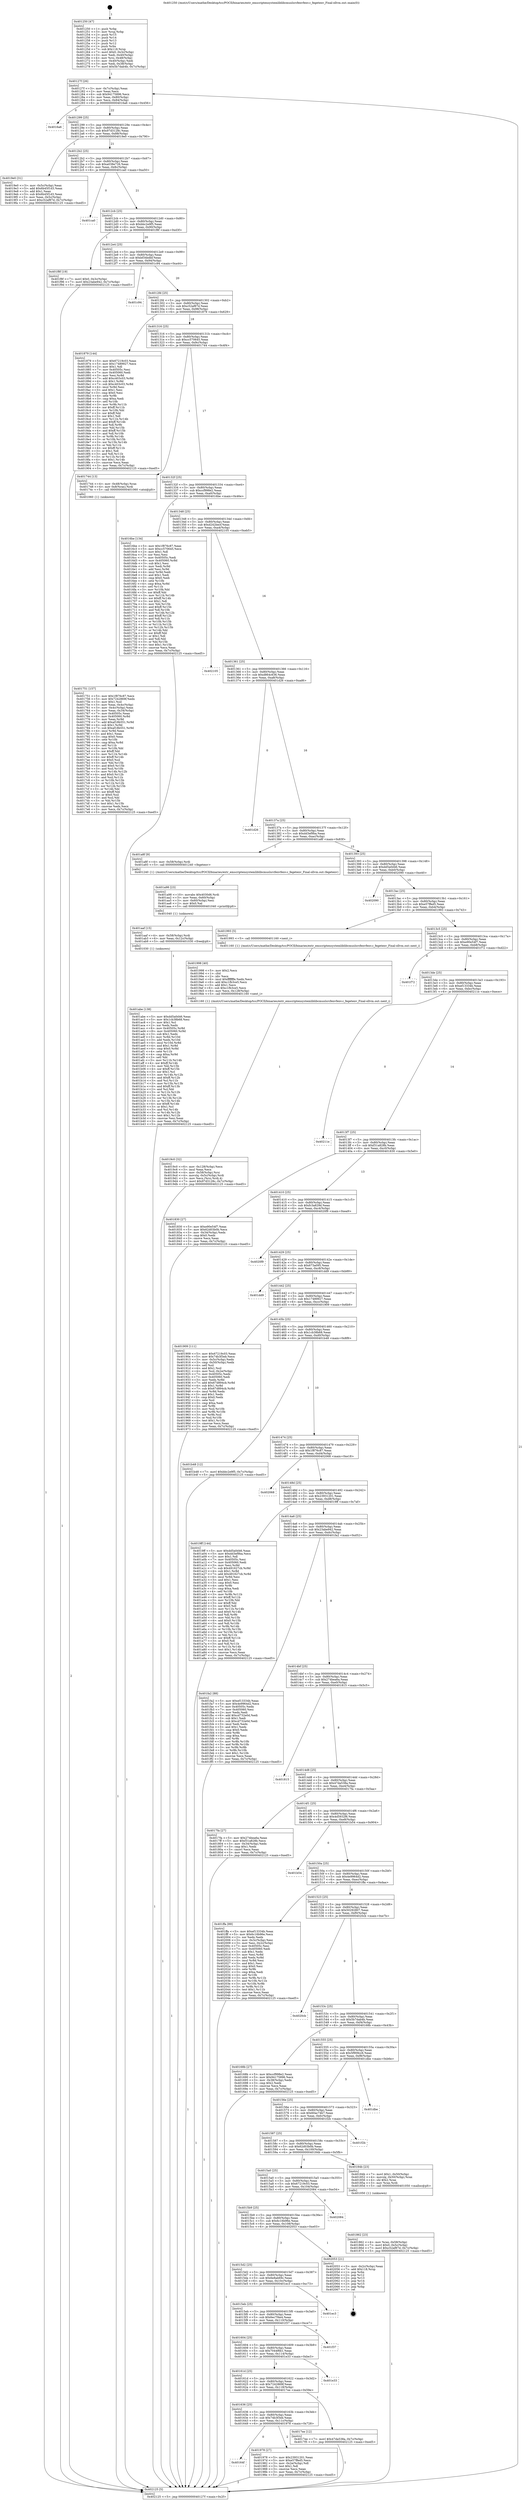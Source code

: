 digraph "0x401250" {
  label = "0x401250 (/mnt/c/Users/mathe/Desktop/tcc/POCII/binaries/extr_emscriptensystemliblibcmuslsrcfenvfenv.c_fegetenv_Final-ollvm.out::main(0))"
  labelloc = "t"
  node[shape=record]

  Entry [label="",width=0.3,height=0.3,shape=circle,fillcolor=black,style=filled]
  "0x40127f" [label="{
     0x40127f [26]\l
     | [instrs]\l
     &nbsp;&nbsp;0x40127f \<+3\>: mov -0x7c(%rbp),%eax\l
     &nbsp;&nbsp;0x401282 \<+2\>: mov %eax,%ecx\l
     &nbsp;&nbsp;0x401284 \<+6\>: sub $0x94175896,%ecx\l
     &nbsp;&nbsp;0x40128a \<+3\>: mov %eax,-0x80(%rbp)\l
     &nbsp;&nbsp;0x40128d \<+6\>: mov %ecx,-0x84(%rbp)\l
     &nbsp;&nbsp;0x401293 \<+6\>: je 00000000004016a6 \<main+0x456\>\l
  }"]
  "0x4016a6" [label="{
     0x4016a6\l
  }", style=dashed]
  "0x401299" [label="{
     0x401299 [25]\l
     | [instrs]\l
     &nbsp;&nbsp;0x401299 \<+5\>: jmp 000000000040129e \<main+0x4e\>\l
     &nbsp;&nbsp;0x40129e \<+3\>: mov -0x80(%rbp),%eax\l
     &nbsp;&nbsp;0x4012a1 \<+5\>: sub $0x97d3128c,%eax\l
     &nbsp;&nbsp;0x4012a6 \<+6\>: mov %eax,-0x88(%rbp)\l
     &nbsp;&nbsp;0x4012ac \<+6\>: je 00000000004019e0 \<main+0x790\>\l
  }"]
  Exit [label="",width=0.3,height=0.3,shape=circle,fillcolor=black,style=filled,peripheries=2]
  "0x4019e0" [label="{
     0x4019e0 [31]\l
     | [instrs]\l
     &nbsp;&nbsp;0x4019e0 \<+3\>: mov -0x5c(%rbp),%eax\l
     &nbsp;&nbsp;0x4019e3 \<+5\>: add $0x6b45f1d3,%eax\l
     &nbsp;&nbsp;0x4019e8 \<+3\>: add $0x1,%eax\l
     &nbsp;&nbsp;0x4019eb \<+5\>: sub $0x6b45f1d3,%eax\l
     &nbsp;&nbsp;0x4019f0 \<+3\>: mov %eax,-0x5c(%rbp)\l
     &nbsp;&nbsp;0x4019f3 \<+7\>: movl $0xc52af87d,-0x7c(%rbp)\l
     &nbsp;&nbsp;0x4019fa \<+5\>: jmp 0000000000402125 \<main+0xed5\>\l
  }"]
  "0x4012b2" [label="{
     0x4012b2 [25]\l
     | [instrs]\l
     &nbsp;&nbsp;0x4012b2 \<+5\>: jmp 00000000004012b7 \<main+0x67\>\l
     &nbsp;&nbsp;0x4012b7 \<+3\>: mov -0x80(%rbp),%eax\l
     &nbsp;&nbsp;0x4012ba \<+5\>: sub $0xa038e726,%eax\l
     &nbsp;&nbsp;0x4012bf \<+6\>: mov %eax,-0x8c(%rbp)\l
     &nbsp;&nbsp;0x4012c5 \<+6\>: je 0000000000401ca0 \<main+0xa50\>\l
  }"]
  "0x401abe" [label="{
     0x401abe [138]\l
     | [instrs]\l
     &nbsp;&nbsp;0x401abe \<+5\>: mov $0xdd5a0d46,%eax\l
     &nbsp;&nbsp;0x401ac3 \<+5\>: mov $0x1cb38b68,%esi\l
     &nbsp;&nbsp;0x401ac8 \<+2\>: mov $0x1,%cl\l
     &nbsp;&nbsp;0x401aca \<+2\>: xor %edx,%edx\l
     &nbsp;&nbsp;0x401acc \<+8\>: mov 0x40505c,%r8d\l
     &nbsp;&nbsp;0x401ad4 \<+8\>: mov 0x405060,%r9d\l
     &nbsp;&nbsp;0x401adc \<+3\>: sub $0x1,%edx\l
     &nbsp;&nbsp;0x401adf \<+3\>: mov %r8d,%r10d\l
     &nbsp;&nbsp;0x401ae2 \<+3\>: add %edx,%r10d\l
     &nbsp;&nbsp;0x401ae5 \<+4\>: imul %r10d,%r8d\l
     &nbsp;&nbsp;0x401ae9 \<+4\>: and $0x1,%r8d\l
     &nbsp;&nbsp;0x401aed \<+4\>: cmp $0x0,%r8d\l
     &nbsp;&nbsp;0x401af1 \<+4\>: sete %r11b\l
     &nbsp;&nbsp;0x401af5 \<+4\>: cmp $0xa,%r9d\l
     &nbsp;&nbsp;0x401af9 \<+3\>: setl %bl\l
     &nbsp;&nbsp;0x401afc \<+3\>: mov %r11b,%r14b\l
     &nbsp;&nbsp;0x401aff \<+4\>: xor $0xff,%r14b\l
     &nbsp;&nbsp;0x401b03 \<+3\>: mov %bl,%r15b\l
     &nbsp;&nbsp;0x401b06 \<+4\>: xor $0xff,%r15b\l
     &nbsp;&nbsp;0x401b0a \<+3\>: xor $0x1,%cl\l
     &nbsp;&nbsp;0x401b0d \<+3\>: mov %r14b,%r12b\l
     &nbsp;&nbsp;0x401b10 \<+4\>: and $0xff,%r12b\l
     &nbsp;&nbsp;0x401b14 \<+3\>: and %cl,%r11b\l
     &nbsp;&nbsp;0x401b17 \<+3\>: mov %r15b,%r13b\l
     &nbsp;&nbsp;0x401b1a \<+4\>: and $0xff,%r13b\l
     &nbsp;&nbsp;0x401b1e \<+2\>: and %cl,%bl\l
     &nbsp;&nbsp;0x401b20 \<+3\>: or %r11b,%r12b\l
     &nbsp;&nbsp;0x401b23 \<+3\>: or %bl,%r13b\l
     &nbsp;&nbsp;0x401b26 \<+3\>: xor %r13b,%r12b\l
     &nbsp;&nbsp;0x401b29 \<+3\>: or %r15b,%r14b\l
     &nbsp;&nbsp;0x401b2c \<+4\>: xor $0xff,%r14b\l
     &nbsp;&nbsp;0x401b30 \<+3\>: or $0x1,%cl\l
     &nbsp;&nbsp;0x401b33 \<+3\>: and %cl,%r14b\l
     &nbsp;&nbsp;0x401b36 \<+3\>: or %r14b,%r12b\l
     &nbsp;&nbsp;0x401b39 \<+4\>: test $0x1,%r12b\l
     &nbsp;&nbsp;0x401b3d \<+3\>: cmovne %esi,%eax\l
     &nbsp;&nbsp;0x401b40 \<+3\>: mov %eax,-0x7c(%rbp)\l
     &nbsp;&nbsp;0x401b43 \<+5\>: jmp 0000000000402125 \<main+0xed5\>\l
  }"]
  "0x401ca0" [label="{
     0x401ca0\l
  }", style=dashed]
  "0x4012cb" [label="{
     0x4012cb [25]\l
     | [instrs]\l
     &nbsp;&nbsp;0x4012cb \<+5\>: jmp 00000000004012d0 \<main+0x80\>\l
     &nbsp;&nbsp;0x4012d0 \<+3\>: mov -0x80(%rbp),%eax\l
     &nbsp;&nbsp;0x4012d3 \<+5\>: sub $0xbbc2e9f5,%eax\l
     &nbsp;&nbsp;0x4012d8 \<+6\>: mov %eax,-0x90(%rbp)\l
     &nbsp;&nbsp;0x4012de \<+6\>: je 0000000000401f8f \<main+0xd3f\>\l
  }"]
  "0x401aaf" [label="{
     0x401aaf [15]\l
     | [instrs]\l
     &nbsp;&nbsp;0x401aaf \<+4\>: mov -0x58(%rbp),%rdi\l
     &nbsp;&nbsp;0x401ab3 \<+6\>: mov %eax,-0x12c(%rbp)\l
     &nbsp;&nbsp;0x401ab9 \<+5\>: call 0000000000401030 \<free@plt\>\l
     | [calls]\l
     &nbsp;&nbsp;0x401030 \{1\} (unknown)\l
  }"]
  "0x401f8f" [label="{
     0x401f8f [19]\l
     | [instrs]\l
     &nbsp;&nbsp;0x401f8f \<+7\>: movl $0x0,-0x3c(%rbp)\l
     &nbsp;&nbsp;0x401f96 \<+7\>: movl $0x23abe942,-0x7c(%rbp)\l
     &nbsp;&nbsp;0x401f9d \<+5\>: jmp 0000000000402125 \<main+0xed5\>\l
  }"]
  "0x4012e4" [label="{
     0x4012e4 [25]\l
     | [instrs]\l
     &nbsp;&nbsp;0x4012e4 \<+5\>: jmp 00000000004012e9 \<main+0x99\>\l
     &nbsp;&nbsp;0x4012e9 \<+3\>: mov -0x80(%rbp),%eax\l
     &nbsp;&nbsp;0x4012ec \<+5\>: sub $0xbf34bdbf,%eax\l
     &nbsp;&nbsp;0x4012f1 \<+6\>: mov %eax,-0x94(%rbp)\l
     &nbsp;&nbsp;0x4012f7 \<+6\>: je 0000000000401c94 \<main+0xa44\>\l
  }"]
  "0x401a98" [label="{
     0x401a98 [23]\l
     | [instrs]\l
     &nbsp;&nbsp;0x401a98 \<+10\>: movabs $0x4030d6,%rdi\l
     &nbsp;&nbsp;0x401aa2 \<+3\>: mov %eax,-0x60(%rbp)\l
     &nbsp;&nbsp;0x401aa5 \<+3\>: mov -0x60(%rbp),%esi\l
     &nbsp;&nbsp;0x401aa8 \<+2\>: mov $0x0,%al\l
     &nbsp;&nbsp;0x401aaa \<+5\>: call 0000000000401040 \<printf@plt\>\l
     | [calls]\l
     &nbsp;&nbsp;0x401040 \{1\} (unknown)\l
  }"]
  "0x401c94" [label="{
     0x401c94\l
  }", style=dashed]
  "0x4012fd" [label="{
     0x4012fd [25]\l
     | [instrs]\l
     &nbsp;&nbsp;0x4012fd \<+5\>: jmp 0000000000401302 \<main+0xb2\>\l
     &nbsp;&nbsp;0x401302 \<+3\>: mov -0x80(%rbp),%eax\l
     &nbsp;&nbsp;0x401305 \<+5\>: sub $0xc52af87d,%eax\l
     &nbsp;&nbsp;0x40130a \<+6\>: mov %eax,-0x98(%rbp)\l
     &nbsp;&nbsp;0x401310 \<+6\>: je 0000000000401879 \<main+0x629\>\l
  }"]
  "0x4019c0" [label="{
     0x4019c0 [32]\l
     | [instrs]\l
     &nbsp;&nbsp;0x4019c0 \<+6\>: mov -0x128(%rbp),%ecx\l
     &nbsp;&nbsp;0x4019c6 \<+3\>: imul %eax,%ecx\l
     &nbsp;&nbsp;0x4019c9 \<+4\>: mov -0x58(%rbp),%rsi\l
     &nbsp;&nbsp;0x4019cd \<+4\>: movslq -0x5c(%rbp),%rdi\l
     &nbsp;&nbsp;0x4019d1 \<+3\>: mov %ecx,(%rsi,%rdi,4)\l
     &nbsp;&nbsp;0x4019d4 \<+7\>: movl $0x97d3128c,-0x7c(%rbp)\l
     &nbsp;&nbsp;0x4019db \<+5\>: jmp 0000000000402125 \<main+0xed5\>\l
  }"]
  "0x401879" [label="{
     0x401879 [144]\l
     | [instrs]\l
     &nbsp;&nbsp;0x401879 \<+5\>: mov $0x67219c03,%eax\l
     &nbsp;&nbsp;0x40187e \<+5\>: mov $0x17489927,%ecx\l
     &nbsp;&nbsp;0x401883 \<+2\>: mov $0x1,%dl\l
     &nbsp;&nbsp;0x401885 \<+7\>: mov 0x40505c,%esi\l
     &nbsp;&nbsp;0x40188c \<+7\>: mov 0x405060,%edi\l
     &nbsp;&nbsp;0x401893 \<+3\>: mov %esi,%r8d\l
     &nbsp;&nbsp;0x401896 \<+7\>: add $0xc403c03,%r8d\l
     &nbsp;&nbsp;0x40189d \<+4\>: sub $0x1,%r8d\l
     &nbsp;&nbsp;0x4018a1 \<+7\>: sub $0xc403c03,%r8d\l
     &nbsp;&nbsp;0x4018a8 \<+4\>: imul %r8d,%esi\l
     &nbsp;&nbsp;0x4018ac \<+3\>: and $0x1,%esi\l
     &nbsp;&nbsp;0x4018af \<+3\>: cmp $0x0,%esi\l
     &nbsp;&nbsp;0x4018b2 \<+4\>: sete %r9b\l
     &nbsp;&nbsp;0x4018b6 \<+3\>: cmp $0xa,%edi\l
     &nbsp;&nbsp;0x4018b9 \<+4\>: setl %r10b\l
     &nbsp;&nbsp;0x4018bd \<+3\>: mov %r9b,%r11b\l
     &nbsp;&nbsp;0x4018c0 \<+4\>: xor $0xff,%r11b\l
     &nbsp;&nbsp;0x4018c4 \<+3\>: mov %r10b,%bl\l
     &nbsp;&nbsp;0x4018c7 \<+3\>: xor $0xff,%bl\l
     &nbsp;&nbsp;0x4018ca \<+3\>: xor $0x1,%dl\l
     &nbsp;&nbsp;0x4018cd \<+3\>: mov %r11b,%r14b\l
     &nbsp;&nbsp;0x4018d0 \<+4\>: and $0xff,%r14b\l
     &nbsp;&nbsp;0x4018d4 \<+3\>: and %dl,%r9b\l
     &nbsp;&nbsp;0x4018d7 \<+3\>: mov %bl,%r15b\l
     &nbsp;&nbsp;0x4018da \<+4\>: and $0xff,%r15b\l
     &nbsp;&nbsp;0x4018de \<+3\>: and %dl,%r10b\l
     &nbsp;&nbsp;0x4018e1 \<+3\>: or %r9b,%r14b\l
     &nbsp;&nbsp;0x4018e4 \<+3\>: or %r10b,%r15b\l
     &nbsp;&nbsp;0x4018e7 \<+3\>: xor %r15b,%r14b\l
     &nbsp;&nbsp;0x4018ea \<+3\>: or %bl,%r11b\l
     &nbsp;&nbsp;0x4018ed \<+4\>: xor $0xff,%r11b\l
     &nbsp;&nbsp;0x4018f1 \<+3\>: or $0x1,%dl\l
     &nbsp;&nbsp;0x4018f4 \<+3\>: and %dl,%r11b\l
     &nbsp;&nbsp;0x4018f7 \<+3\>: or %r11b,%r14b\l
     &nbsp;&nbsp;0x4018fa \<+4\>: test $0x1,%r14b\l
     &nbsp;&nbsp;0x4018fe \<+3\>: cmovne %ecx,%eax\l
     &nbsp;&nbsp;0x401901 \<+3\>: mov %eax,-0x7c(%rbp)\l
     &nbsp;&nbsp;0x401904 \<+5\>: jmp 0000000000402125 \<main+0xed5\>\l
  }"]
  "0x401316" [label="{
     0x401316 [25]\l
     | [instrs]\l
     &nbsp;&nbsp;0x401316 \<+5\>: jmp 000000000040131b \<main+0xcb\>\l
     &nbsp;&nbsp;0x40131b \<+3\>: mov -0x80(%rbp),%eax\l
     &nbsp;&nbsp;0x40131e \<+5\>: sub $0xcc570645,%eax\l
     &nbsp;&nbsp;0x401323 \<+6\>: mov %eax,-0x9c(%rbp)\l
     &nbsp;&nbsp;0x401329 \<+6\>: je 0000000000401744 \<main+0x4f4\>\l
  }"]
  "0x401998" [label="{
     0x401998 [40]\l
     | [instrs]\l
     &nbsp;&nbsp;0x401998 \<+5\>: mov $0x2,%ecx\l
     &nbsp;&nbsp;0x40199d \<+1\>: cltd\l
     &nbsp;&nbsp;0x40199e \<+2\>: idiv %ecx\l
     &nbsp;&nbsp;0x4019a0 \<+6\>: imul $0xfffffffe,%edx,%ecx\l
     &nbsp;&nbsp;0x4019a6 \<+6\>: add $0xc1fb3ce5,%ecx\l
     &nbsp;&nbsp;0x4019ac \<+3\>: add $0x1,%ecx\l
     &nbsp;&nbsp;0x4019af \<+6\>: sub $0xc1fb3ce5,%ecx\l
     &nbsp;&nbsp;0x4019b5 \<+6\>: mov %ecx,-0x128(%rbp)\l
     &nbsp;&nbsp;0x4019bb \<+5\>: call 0000000000401160 \<next_i\>\l
     | [calls]\l
     &nbsp;&nbsp;0x401160 \{1\} (/mnt/c/Users/mathe/Desktop/tcc/POCII/binaries/extr_emscriptensystemliblibcmuslsrcfenvfenv.c_fegetenv_Final-ollvm.out::next_i)\l
  }"]
  "0x401744" [label="{
     0x401744 [13]\l
     | [instrs]\l
     &nbsp;&nbsp;0x401744 \<+4\>: mov -0x48(%rbp),%rax\l
     &nbsp;&nbsp;0x401748 \<+4\>: mov 0x8(%rax),%rdi\l
     &nbsp;&nbsp;0x40174c \<+5\>: call 0000000000401060 \<atoi@plt\>\l
     | [calls]\l
     &nbsp;&nbsp;0x401060 \{1\} (unknown)\l
  }"]
  "0x40132f" [label="{
     0x40132f [25]\l
     | [instrs]\l
     &nbsp;&nbsp;0x40132f \<+5\>: jmp 0000000000401334 \<main+0xe4\>\l
     &nbsp;&nbsp;0x401334 \<+3\>: mov -0x80(%rbp),%eax\l
     &nbsp;&nbsp;0x401337 \<+5\>: sub $0xccf998e2,%eax\l
     &nbsp;&nbsp;0x40133c \<+6\>: mov %eax,-0xa0(%rbp)\l
     &nbsp;&nbsp;0x401342 \<+6\>: je 00000000004016be \<main+0x46e\>\l
  }"]
  "0x40164f" [label="{
     0x40164f\l
  }", style=dashed]
  "0x4016be" [label="{
     0x4016be [134]\l
     | [instrs]\l
     &nbsp;&nbsp;0x4016be \<+5\>: mov $0x1f876c87,%eax\l
     &nbsp;&nbsp;0x4016c3 \<+5\>: mov $0xcc570645,%ecx\l
     &nbsp;&nbsp;0x4016c8 \<+2\>: mov $0x1,%dl\l
     &nbsp;&nbsp;0x4016ca \<+2\>: xor %esi,%esi\l
     &nbsp;&nbsp;0x4016cc \<+7\>: mov 0x40505c,%edi\l
     &nbsp;&nbsp;0x4016d3 \<+8\>: mov 0x405060,%r8d\l
     &nbsp;&nbsp;0x4016db \<+3\>: sub $0x1,%esi\l
     &nbsp;&nbsp;0x4016de \<+3\>: mov %edi,%r9d\l
     &nbsp;&nbsp;0x4016e1 \<+3\>: add %esi,%r9d\l
     &nbsp;&nbsp;0x4016e4 \<+4\>: imul %r9d,%edi\l
     &nbsp;&nbsp;0x4016e8 \<+3\>: and $0x1,%edi\l
     &nbsp;&nbsp;0x4016eb \<+3\>: cmp $0x0,%edi\l
     &nbsp;&nbsp;0x4016ee \<+4\>: sete %r10b\l
     &nbsp;&nbsp;0x4016f2 \<+4\>: cmp $0xa,%r8d\l
     &nbsp;&nbsp;0x4016f6 \<+4\>: setl %r11b\l
     &nbsp;&nbsp;0x4016fa \<+3\>: mov %r10b,%bl\l
     &nbsp;&nbsp;0x4016fd \<+3\>: xor $0xff,%bl\l
     &nbsp;&nbsp;0x401700 \<+3\>: mov %r11b,%r14b\l
     &nbsp;&nbsp;0x401703 \<+4\>: xor $0xff,%r14b\l
     &nbsp;&nbsp;0x401707 \<+3\>: xor $0x1,%dl\l
     &nbsp;&nbsp;0x40170a \<+3\>: mov %bl,%r15b\l
     &nbsp;&nbsp;0x40170d \<+4\>: and $0xff,%r15b\l
     &nbsp;&nbsp;0x401711 \<+3\>: and %dl,%r10b\l
     &nbsp;&nbsp;0x401714 \<+3\>: mov %r14b,%r12b\l
     &nbsp;&nbsp;0x401717 \<+4\>: and $0xff,%r12b\l
     &nbsp;&nbsp;0x40171b \<+3\>: and %dl,%r11b\l
     &nbsp;&nbsp;0x40171e \<+3\>: or %r10b,%r15b\l
     &nbsp;&nbsp;0x401721 \<+3\>: or %r11b,%r12b\l
     &nbsp;&nbsp;0x401724 \<+3\>: xor %r12b,%r15b\l
     &nbsp;&nbsp;0x401727 \<+3\>: or %r14b,%bl\l
     &nbsp;&nbsp;0x40172a \<+3\>: xor $0xff,%bl\l
     &nbsp;&nbsp;0x40172d \<+3\>: or $0x1,%dl\l
     &nbsp;&nbsp;0x401730 \<+2\>: and %dl,%bl\l
     &nbsp;&nbsp;0x401732 \<+3\>: or %bl,%r15b\l
     &nbsp;&nbsp;0x401735 \<+4\>: test $0x1,%r15b\l
     &nbsp;&nbsp;0x401739 \<+3\>: cmovne %ecx,%eax\l
     &nbsp;&nbsp;0x40173c \<+3\>: mov %eax,-0x7c(%rbp)\l
     &nbsp;&nbsp;0x40173f \<+5\>: jmp 0000000000402125 \<main+0xed5\>\l
  }"]
  "0x401348" [label="{
     0x401348 [25]\l
     | [instrs]\l
     &nbsp;&nbsp;0x401348 \<+5\>: jmp 000000000040134d \<main+0xfd\>\l
     &nbsp;&nbsp;0x40134d \<+3\>: mov -0x80(%rbp),%eax\l
     &nbsp;&nbsp;0x401350 \<+5\>: sub $0xd242becf,%eax\l
     &nbsp;&nbsp;0x401355 \<+6\>: mov %eax,-0xa4(%rbp)\l
     &nbsp;&nbsp;0x40135b \<+6\>: je 0000000000402105 \<main+0xeb5\>\l
  }"]
  "0x401978" [label="{
     0x401978 [27]\l
     | [instrs]\l
     &nbsp;&nbsp;0x401978 \<+5\>: mov $0x23931201,%eax\l
     &nbsp;&nbsp;0x40197d \<+5\>: mov $0xe57ffed5,%ecx\l
     &nbsp;&nbsp;0x401982 \<+3\>: mov -0x2e(%rbp),%dl\l
     &nbsp;&nbsp;0x401985 \<+3\>: test $0x1,%dl\l
     &nbsp;&nbsp;0x401988 \<+3\>: cmovne %ecx,%eax\l
     &nbsp;&nbsp;0x40198b \<+3\>: mov %eax,-0x7c(%rbp)\l
     &nbsp;&nbsp;0x40198e \<+5\>: jmp 0000000000402125 \<main+0xed5\>\l
  }"]
  "0x402105" [label="{
     0x402105\l
  }", style=dashed]
  "0x401361" [label="{
     0x401361 [25]\l
     | [instrs]\l
     &nbsp;&nbsp;0x401361 \<+5\>: jmp 0000000000401366 \<main+0x116\>\l
     &nbsp;&nbsp;0x401366 \<+3\>: mov -0x80(%rbp),%eax\l
     &nbsp;&nbsp;0x401369 \<+5\>: sub $0xd864c636,%eax\l
     &nbsp;&nbsp;0x40136e \<+6\>: mov %eax,-0xa8(%rbp)\l
     &nbsp;&nbsp;0x401374 \<+6\>: je 0000000000401d26 \<main+0xad6\>\l
  }"]
  "0x401862" [label="{
     0x401862 [23]\l
     | [instrs]\l
     &nbsp;&nbsp;0x401862 \<+4\>: mov %rax,-0x58(%rbp)\l
     &nbsp;&nbsp;0x401866 \<+7\>: movl $0x0,-0x5c(%rbp)\l
     &nbsp;&nbsp;0x40186d \<+7\>: movl $0xc52af87d,-0x7c(%rbp)\l
     &nbsp;&nbsp;0x401874 \<+5\>: jmp 0000000000402125 \<main+0xed5\>\l
  }"]
  "0x401d26" [label="{
     0x401d26\l
  }", style=dashed]
  "0x40137a" [label="{
     0x40137a [25]\l
     | [instrs]\l
     &nbsp;&nbsp;0x40137a \<+5\>: jmp 000000000040137f \<main+0x12f\>\l
     &nbsp;&nbsp;0x40137f \<+3\>: mov -0x80(%rbp),%eax\l
     &nbsp;&nbsp;0x401382 \<+5\>: sub $0xdd3ef9ba,%eax\l
     &nbsp;&nbsp;0x401387 \<+6\>: mov %eax,-0xac(%rbp)\l
     &nbsp;&nbsp;0x40138d \<+6\>: je 0000000000401a8f \<main+0x83f\>\l
  }"]
  "0x401636" [label="{
     0x401636 [25]\l
     | [instrs]\l
     &nbsp;&nbsp;0x401636 \<+5\>: jmp 000000000040163b \<main+0x3eb\>\l
     &nbsp;&nbsp;0x40163b \<+3\>: mov -0x80(%rbp),%eax\l
     &nbsp;&nbsp;0x40163e \<+5\>: sub $0x74b3f3eb,%eax\l
     &nbsp;&nbsp;0x401643 \<+6\>: mov %eax,-0x11c(%rbp)\l
     &nbsp;&nbsp;0x401649 \<+6\>: je 0000000000401978 \<main+0x728\>\l
  }"]
  "0x401a8f" [label="{
     0x401a8f [9]\l
     | [instrs]\l
     &nbsp;&nbsp;0x401a8f \<+4\>: mov -0x58(%rbp),%rdi\l
     &nbsp;&nbsp;0x401a93 \<+5\>: call 0000000000401240 \<fegetenv\>\l
     | [calls]\l
     &nbsp;&nbsp;0x401240 \{1\} (/mnt/c/Users/mathe/Desktop/tcc/POCII/binaries/extr_emscriptensystemliblibcmuslsrcfenvfenv.c_fegetenv_Final-ollvm.out::fegetenv)\l
  }"]
  "0x401393" [label="{
     0x401393 [25]\l
     | [instrs]\l
     &nbsp;&nbsp;0x401393 \<+5\>: jmp 0000000000401398 \<main+0x148\>\l
     &nbsp;&nbsp;0x401398 \<+3\>: mov -0x80(%rbp),%eax\l
     &nbsp;&nbsp;0x40139b \<+5\>: sub $0xdd5a0d46,%eax\l
     &nbsp;&nbsp;0x4013a0 \<+6\>: mov %eax,-0xb0(%rbp)\l
     &nbsp;&nbsp;0x4013a6 \<+6\>: je 0000000000402090 \<main+0xe40\>\l
  }"]
  "0x4017ee" [label="{
     0x4017ee [12]\l
     | [instrs]\l
     &nbsp;&nbsp;0x4017ee \<+7\>: movl $0x47da538a,-0x7c(%rbp)\l
     &nbsp;&nbsp;0x4017f5 \<+5\>: jmp 0000000000402125 \<main+0xed5\>\l
  }"]
  "0x402090" [label="{
     0x402090\l
  }", style=dashed]
  "0x4013ac" [label="{
     0x4013ac [25]\l
     | [instrs]\l
     &nbsp;&nbsp;0x4013ac \<+5\>: jmp 00000000004013b1 \<main+0x161\>\l
     &nbsp;&nbsp;0x4013b1 \<+3\>: mov -0x80(%rbp),%eax\l
     &nbsp;&nbsp;0x4013b4 \<+5\>: sub $0xe57ffed5,%eax\l
     &nbsp;&nbsp;0x4013b9 \<+6\>: mov %eax,-0xb4(%rbp)\l
     &nbsp;&nbsp;0x4013bf \<+6\>: je 0000000000401993 \<main+0x743\>\l
  }"]
  "0x40161d" [label="{
     0x40161d [25]\l
     | [instrs]\l
     &nbsp;&nbsp;0x40161d \<+5\>: jmp 0000000000401622 \<main+0x3d2\>\l
     &nbsp;&nbsp;0x401622 \<+3\>: mov -0x80(%rbp),%eax\l
     &nbsp;&nbsp;0x401625 \<+5\>: sub $0x7242869f,%eax\l
     &nbsp;&nbsp;0x40162a \<+6\>: mov %eax,-0x118(%rbp)\l
     &nbsp;&nbsp;0x401630 \<+6\>: je 00000000004017ee \<main+0x59e\>\l
  }"]
  "0x401993" [label="{
     0x401993 [5]\l
     | [instrs]\l
     &nbsp;&nbsp;0x401993 \<+5\>: call 0000000000401160 \<next_i\>\l
     | [calls]\l
     &nbsp;&nbsp;0x401160 \{1\} (/mnt/c/Users/mathe/Desktop/tcc/POCII/binaries/extr_emscriptensystemliblibcmuslsrcfenvfenv.c_fegetenv_Final-ollvm.out::next_i)\l
  }"]
  "0x4013c5" [label="{
     0x4013c5 [25]\l
     | [instrs]\l
     &nbsp;&nbsp;0x4013c5 \<+5\>: jmp 00000000004013ca \<main+0x17a\>\l
     &nbsp;&nbsp;0x4013ca \<+3\>: mov -0x80(%rbp),%eax\l
     &nbsp;&nbsp;0x4013cd \<+5\>: sub $0xe90e54f7,%eax\l
     &nbsp;&nbsp;0x4013d2 \<+6\>: mov %eax,-0xb8(%rbp)\l
     &nbsp;&nbsp;0x4013d8 \<+6\>: je 0000000000401f72 \<main+0xd22\>\l
  }"]
  "0x401e33" [label="{
     0x401e33\l
  }", style=dashed]
  "0x401f72" [label="{
     0x401f72\l
  }", style=dashed]
  "0x4013de" [label="{
     0x4013de [25]\l
     | [instrs]\l
     &nbsp;&nbsp;0x4013de \<+5\>: jmp 00000000004013e3 \<main+0x193\>\l
     &nbsp;&nbsp;0x4013e3 \<+3\>: mov -0x80(%rbp),%eax\l
     &nbsp;&nbsp;0x4013e6 \<+5\>: sub $0xef13334b,%eax\l
     &nbsp;&nbsp;0x4013eb \<+6\>: mov %eax,-0xbc(%rbp)\l
     &nbsp;&nbsp;0x4013f1 \<+6\>: je 000000000040211e \<main+0xece\>\l
  }"]
  "0x401604" [label="{
     0x401604 [25]\l
     | [instrs]\l
     &nbsp;&nbsp;0x401604 \<+5\>: jmp 0000000000401609 \<main+0x3b9\>\l
     &nbsp;&nbsp;0x401609 \<+3\>: mov -0x80(%rbp),%eax\l
     &nbsp;&nbsp;0x40160c \<+5\>: sub $0x7044f6b1,%eax\l
     &nbsp;&nbsp;0x401611 \<+6\>: mov %eax,-0x114(%rbp)\l
     &nbsp;&nbsp;0x401617 \<+6\>: je 0000000000401e33 \<main+0xbe3\>\l
  }"]
  "0x40211e" [label="{
     0x40211e\l
  }", style=dashed]
  "0x4013f7" [label="{
     0x4013f7 [25]\l
     | [instrs]\l
     &nbsp;&nbsp;0x4013f7 \<+5\>: jmp 00000000004013fc \<main+0x1ac\>\l
     &nbsp;&nbsp;0x4013fc \<+3\>: mov -0x80(%rbp),%eax\l
     &nbsp;&nbsp;0x4013ff \<+5\>: sub $0xf31a828b,%eax\l
     &nbsp;&nbsp;0x401404 \<+6\>: mov %eax,-0xc0(%rbp)\l
     &nbsp;&nbsp;0x40140a \<+6\>: je 0000000000401830 \<main+0x5e0\>\l
  }"]
  "0x401f37" [label="{
     0x401f37\l
  }", style=dashed]
  "0x401830" [label="{
     0x401830 [27]\l
     | [instrs]\l
     &nbsp;&nbsp;0x401830 \<+5\>: mov $0xe90e54f7,%eax\l
     &nbsp;&nbsp;0x401835 \<+5\>: mov $0x62d03b0b,%ecx\l
     &nbsp;&nbsp;0x40183a \<+3\>: mov -0x34(%rbp),%edx\l
     &nbsp;&nbsp;0x40183d \<+3\>: cmp $0x0,%edx\l
     &nbsp;&nbsp;0x401840 \<+3\>: cmove %ecx,%eax\l
     &nbsp;&nbsp;0x401843 \<+3\>: mov %eax,-0x7c(%rbp)\l
     &nbsp;&nbsp;0x401846 \<+5\>: jmp 0000000000402125 \<main+0xed5\>\l
  }"]
  "0x401410" [label="{
     0x401410 [25]\l
     | [instrs]\l
     &nbsp;&nbsp;0x401410 \<+5\>: jmp 0000000000401415 \<main+0x1c5\>\l
     &nbsp;&nbsp;0x401415 \<+3\>: mov -0x80(%rbp),%eax\l
     &nbsp;&nbsp;0x401418 \<+5\>: sub $0xfc3a829d,%eax\l
     &nbsp;&nbsp;0x40141d \<+6\>: mov %eax,-0xc4(%rbp)\l
     &nbsp;&nbsp;0x401423 \<+6\>: je 00000000004020f9 \<main+0xea9\>\l
  }"]
  "0x4015eb" [label="{
     0x4015eb [25]\l
     | [instrs]\l
     &nbsp;&nbsp;0x4015eb \<+5\>: jmp 00000000004015f0 \<main+0x3a0\>\l
     &nbsp;&nbsp;0x4015f0 \<+3\>: mov -0x80(%rbp),%eax\l
     &nbsp;&nbsp;0x4015f3 \<+5\>: sub $0x6ec7f4e4,%eax\l
     &nbsp;&nbsp;0x4015f8 \<+6\>: mov %eax,-0x110(%rbp)\l
     &nbsp;&nbsp;0x4015fe \<+6\>: je 0000000000401f37 \<main+0xce7\>\l
  }"]
  "0x4020f9" [label="{
     0x4020f9\l
  }", style=dashed]
  "0x401429" [label="{
     0x401429 [25]\l
     | [instrs]\l
     &nbsp;&nbsp;0x401429 \<+5\>: jmp 000000000040142e \<main+0x1de\>\l
     &nbsp;&nbsp;0x40142e \<+3\>: mov -0x80(%rbp),%eax\l
     &nbsp;&nbsp;0x401431 \<+5\>: sub $0x673a095,%eax\l
     &nbsp;&nbsp;0x401436 \<+6\>: mov %eax,-0xc8(%rbp)\l
     &nbsp;&nbsp;0x40143c \<+6\>: je 0000000000401dd9 \<main+0xb89\>\l
  }"]
  "0x401ec3" [label="{
     0x401ec3\l
  }", style=dashed]
  "0x401dd9" [label="{
     0x401dd9\l
  }", style=dashed]
  "0x401442" [label="{
     0x401442 [25]\l
     | [instrs]\l
     &nbsp;&nbsp;0x401442 \<+5\>: jmp 0000000000401447 \<main+0x1f7\>\l
     &nbsp;&nbsp;0x401447 \<+3\>: mov -0x80(%rbp),%eax\l
     &nbsp;&nbsp;0x40144a \<+5\>: sub $0x17489927,%eax\l
     &nbsp;&nbsp;0x40144f \<+6\>: mov %eax,-0xcc(%rbp)\l
     &nbsp;&nbsp;0x401455 \<+6\>: je 0000000000401909 \<main+0x6b9\>\l
  }"]
  "0x4015d2" [label="{
     0x4015d2 [25]\l
     | [instrs]\l
     &nbsp;&nbsp;0x4015d2 \<+5\>: jmp 00000000004015d7 \<main+0x387\>\l
     &nbsp;&nbsp;0x4015d7 \<+3\>: mov -0x80(%rbp),%eax\l
     &nbsp;&nbsp;0x4015da \<+5\>: sub $0x6e8ab69c,%eax\l
     &nbsp;&nbsp;0x4015df \<+6\>: mov %eax,-0x10c(%rbp)\l
     &nbsp;&nbsp;0x4015e5 \<+6\>: je 0000000000401ec3 \<main+0xc73\>\l
  }"]
  "0x401909" [label="{
     0x401909 [111]\l
     | [instrs]\l
     &nbsp;&nbsp;0x401909 \<+5\>: mov $0x67219c03,%eax\l
     &nbsp;&nbsp;0x40190e \<+5\>: mov $0x74b3f3eb,%ecx\l
     &nbsp;&nbsp;0x401913 \<+3\>: mov -0x5c(%rbp),%edx\l
     &nbsp;&nbsp;0x401916 \<+3\>: cmp -0x50(%rbp),%edx\l
     &nbsp;&nbsp;0x401919 \<+4\>: setl %sil\l
     &nbsp;&nbsp;0x40191d \<+4\>: and $0x1,%sil\l
     &nbsp;&nbsp;0x401921 \<+4\>: mov %sil,-0x2e(%rbp)\l
     &nbsp;&nbsp;0x401925 \<+7\>: mov 0x40505c,%edx\l
     &nbsp;&nbsp;0x40192c \<+7\>: mov 0x405060,%edi\l
     &nbsp;&nbsp;0x401933 \<+3\>: mov %edx,%r8d\l
     &nbsp;&nbsp;0x401936 \<+7\>: add $0x67d894cb,%r8d\l
     &nbsp;&nbsp;0x40193d \<+4\>: sub $0x1,%r8d\l
     &nbsp;&nbsp;0x401941 \<+7\>: sub $0x67d894cb,%r8d\l
     &nbsp;&nbsp;0x401948 \<+4\>: imul %r8d,%edx\l
     &nbsp;&nbsp;0x40194c \<+3\>: and $0x1,%edx\l
     &nbsp;&nbsp;0x40194f \<+3\>: cmp $0x0,%edx\l
     &nbsp;&nbsp;0x401952 \<+4\>: sete %sil\l
     &nbsp;&nbsp;0x401956 \<+3\>: cmp $0xa,%edi\l
     &nbsp;&nbsp;0x401959 \<+4\>: setl %r9b\l
     &nbsp;&nbsp;0x40195d \<+3\>: mov %sil,%r10b\l
     &nbsp;&nbsp;0x401960 \<+3\>: and %r9b,%r10b\l
     &nbsp;&nbsp;0x401963 \<+3\>: xor %r9b,%sil\l
     &nbsp;&nbsp;0x401966 \<+3\>: or %sil,%r10b\l
     &nbsp;&nbsp;0x401969 \<+4\>: test $0x1,%r10b\l
     &nbsp;&nbsp;0x40196d \<+3\>: cmovne %ecx,%eax\l
     &nbsp;&nbsp;0x401970 \<+3\>: mov %eax,-0x7c(%rbp)\l
     &nbsp;&nbsp;0x401973 \<+5\>: jmp 0000000000402125 \<main+0xed5\>\l
  }"]
  "0x40145b" [label="{
     0x40145b [25]\l
     | [instrs]\l
     &nbsp;&nbsp;0x40145b \<+5\>: jmp 0000000000401460 \<main+0x210\>\l
     &nbsp;&nbsp;0x401460 \<+3\>: mov -0x80(%rbp),%eax\l
     &nbsp;&nbsp;0x401463 \<+5\>: sub $0x1cb38b68,%eax\l
     &nbsp;&nbsp;0x401468 \<+6\>: mov %eax,-0xd0(%rbp)\l
     &nbsp;&nbsp;0x40146e \<+6\>: je 0000000000401b48 \<main+0x8f8\>\l
  }"]
  "0x402053" [label="{
     0x402053 [21]\l
     | [instrs]\l
     &nbsp;&nbsp;0x402053 \<+3\>: mov -0x2c(%rbp),%eax\l
     &nbsp;&nbsp;0x402056 \<+7\>: add $0x118,%rsp\l
     &nbsp;&nbsp;0x40205d \<+1\>: pop %rbx\l
     &nbsp;&nbsp;0x40205e \<+2\>: pop %r12\l
     &nbsp;&nbsp;0x402060 \<+2\>: pop %r13\l
     &nbsp;&nbsp;0x402062 \<+2\>: pop %r14\l
     &nbsp;&nbsp;0x402064 \<+2\>: pop %r15\l
     &nbsp;&nbsp;0x402066 \<+1\>: pop %rbp\l
     &nbsp;&nbsp;0x402067 \<+1\>: ret\l
  }"]
  "0x401b48" [label="{
     0x401b48 [12]\l
     | [instrs]\l
     &nbsp;&nbsp;0x401b48 \<+7\>: movl $0xbbc2e9f5,-0x7c(%rbp)\l
     &nbsp;&nbsp;0x401b4f \<+5\>: jmp 0000000000402125 \<main+0xed5\>\l
  }"]
  "0x401474" [label="{
     0x401474 [25]\l
     | [instrs]\l
     &nbsp;&nbsp;0x401474 \<+5\>: jmp 0000000000401479 \<main+0x229\>\l
     &nbsp;&nbsp;0x401479 \<+3\>: mov -0x80(%rbp),%eax\l
     &nbsp;&nbsp;0x40147c \<+5\>: sub $0x1f876c87,%eax\l
     &nbsp;&nbsp;0x401481 \<+6\>: mov %eax,-0xd4(%rbp)\l
     &nbsp;&nbsp;0x401487 \<+6\>: je 0000000000402068 \<main+0xe18\>\l
  }"]
  "0x4015b9" [label="{
     0x4015b9 [25]\l
     | [instrs]\l
     &nbsp;&nbsp;0x4015b9 \<+5\>: jmp 00000000004015be \<main+0x36e\>\l
     &nbsp;&nbsp;0x4015be \<+3\>: mov -0x80(%rbp),%eax\l
     &nbsp;&nbsp;0x4015c1 \<+5\>: sub $0x6c16b96e,%eax\l
     &nbsp;&nbsp;0x4015c6 \<+6\>: mov %eax,-0x108(%rbp)\l
     &nbsp;&nbsp;0x4015cc \<+6\>: je 0000000000402053 \<main+0xe03\>\l
  }"]
  "0x402068" [label="{
     0x402068\l
  }", style=dashed]
  "0x40148d" [label="{
     0x40148d [25]\l
     | [instrs]\l
     &nbsp;&nbsp;0x40148d \<+5\>: jmp 0000000000401492 \<main+0x242\>\l
     &nbsp;&nbsp;0x401492 \<+3\>: mov -0x80(%rbp),%eax\l
     &nbsp;&nbsp;0x401495 \<+5\>: sub $0x23931201,%eax\l
     &nbsp;&nbsp;0x40149a \<+6\>: mov %eax,-0xd8(%rbp)\l
     &nbsp;&nbsp;0x4014a0 \<+6\>: je 00000000004019ff \<main+0x7af\>\l
  }"]
  "0x402084" [label="{
     0x402084\l
  }", style=dashed]
  "0x4019ff" [label="{
     0x4019ff [144]\l
     | [instrs]\l
     &nbsp;&nbsp;0x4019ff \<+5\>: mov $0xdd5a0d46,%eax\l
     &nbsp;&nbsp;0x401a04 \<+5\>: mov $0xdd3ef9ba,%ecx\l
     &nbsp;&nbsp;0x401a09 \<+2\>: mov $0x1,%dl\l
     &nbsp;&nbsp;0x401a0b \<+7\>: mov 0x40505c,%esi\l
     &nbsp;&nbsp;0x401a12 \<+7\>: mov 0x405060,%edi\l
     &nbsp;&nbsp;0x401a19 \<+3\>: mov %esi,%r8d\l
     &nbsp;&nbsp;0x401a1c \<+7\>: sub $0x491627cb,%r8d\l
     &nbsp;&nbsp;0x401a23 \<+4\>: sub $0x1,%r8d\l
     &nbsp;&nbsp;0x401a27 \<+7\>: add $0x491627cb,%r8d\l
     &nbsp;&nbsp;0x401a2e \<+4\>: imul %r8d,%esi\l
     &nbsp;&nbsp;0x401a32 \<+3\>: and $0x1,%esi\l
     &nbsp;&nbsp;0x401a35 \<+3\>: cmp $0x0,%esi\l
     &nbsp;&nbsp;0x401a38 \<+4\>: sete %r9b\l
     &nbsp;&nbsp;0x401a3c \<+3\>: cmp $0xa,%edi\l
     &nbsp;&nbsp;0x401a3f \<+4\>: setl %r10b\l
     &nbsp;&nbsp;0x401a43 \<+3\>: mov %r9b,%r11b\l
     &nbsp;&nbsp;0x401a46 \<+4\>: xor $0xff,%r11b\l
     &nbsp;&nbsp;0x401a4a \<+3\>: mov %r10b,%bl\l
     &nbsp;&nbsp;0x401a4d \<+3\>: xor $0xff,%bl\l
     &nbsp;&nbsp;0x401a50 \<+3\>: xor $0x0,%dl\l
     &nbsp;&nbsp;0x401a53 \<+3\>: mov %r11b,%r14b\l
     &nbsp;&nbsp;0x401a56 \<+4\>: and $0x0,%r14b\l
     &nbsp;&nbsp;0x401a5a \<+3\>: and %dl,%r9b\l
     &nbsp;&nbsp;0x401a5d \<+3\>: mov %bl,%r15b\l
     &nbsp;&nbsp;0x401a60 \<+4\>: and $0x0,%r15b\l
     &nbsp;&nbsp;0x401a64 \<+3\>: and %dl,%r10b\l
     &nbsp;&nbsp;0x401a67 \<+3\>: or %r9b,%r14b\l
     &nbsp;&nbsp;0x401a6a \<+3\>: or %r10b,%r15b\l
     &nbsp;&nbsp;0x401a6d \<+3\>: xor %r15b,%r14b\l
     &nbsp;&nbsp;0x401a70 \<+3\>: or %bl,%r11b\l
     &nbsp;&nbsp;0x401a73 \<+4\>: xor $0xff,%r11b\l
     &nbsp;&nbsp;0x401a77 \<+3\>: or $0x0,%dl\l
     &nbsp;&nbsp;0x401a7a \<+3\>: and %dl,%r11b\l
     &nbsp;&nbsp;0x401a7d \<+3\>: or %r11b,%r14b\l
     &nbsp;&nbsp;0x401a80 \<+4\>: test $0x1,%r14b\l
     &nbsp;&nbsp;0x401a84 \<+3\>: cmovne %ecx,%eax\l
     &nbsp;&nbsp;0x401a87 \<+3\>: mov %eax,-0x7c(%rbp)\l
     &nbsp;&nbsp;0x401a8a \<+5\>: jmp 0000000000402125 \<main+0xed5\>\l
  }"]
  "0x4014a6" [label="{
     0x4014a6 [25]\l
     | [instrs]\l
     &nbsp;&nbsp;0x4014a6 \<+5\>: jmp 00000000004014ab \<main+0x25b\>\l
     &nbsp;&nbsp;0x4014ab \<+3\>: mov -0x80(%rbp),%eax\l
     &nbsp;&nbsp;0x4014ae \<+5\>: sub $0x23abe942,%eax\l
     &nbsp;&nbsp;0x4014b3 \<+6\>: mov %eax,-0xdc(%rbp)\l
     &nbsp;&nbsp;0x4014b9 \<+6\>: je 0000000000401fa2 \<main+0xd52\>\l
  }"]
  "0x4015a0" [label="{
     0x4015a0 [25]\l
     | [instrs]\l
     &nbsp;&nbsp;0x4015a0 \<+5\>: jmp 00000000004015a5 \<main+0x355\>\l
     &nbsp;&nbsp;0x4015a5 \<+3\>: mov -0x80(%rbp),%eax\l
     &nbsp;&nbsp;0x4015a8 \<+5\>: sub $0x67219c03,%eax\l
     &nbsp;&nbsp;0x4015ad \<+6\>: mov %eax,-0x104(%rbp)\l
     &nbsp;&nbsp;0x4015b3 \<+6\>: je 0000000000402084 \<main+0xe34\>\l
  }"]
  "0x401fa2" [label="{
     0x401fa2 [88]\l
     | [instrs]\l
     &nbsp;&nbsp;0x401fa2 \<+5\>: mov $0xef13334b,%eax\l
     &nbsp;&nbsp;0x401fa7 \<+5\>: mov $0x4e9964d2,%ecx\l
     &nbsp;&nbsp;0x401fac \<+7\>: mov 0x40505c,%edx\l
     &nbsp;&nbsp;0x401fb3 \<+7\>: mov 0x405060,%esi\l
     &nbsp;&nbsp;0x401fba \<+2\>: mov %edx,%edi\l
     &nbsp;&nbsp;0x401fbc \<+6\>: add $0xcd732e0d,%edi\l
     &nbsp;&nbsp;0x401fc2 \<+3\>: sub $0x1,%edi\l
     &nbsp;&nbsp;0x401fc5 \<+6\>: sub $0xcd732e0d,%edi\l
     &nbsp;&nbsp;0x401fcb \<+3\>: imul %edi,%edx\l
     &nbsp;&nbsp;0x401fce \<+3\>: and $0x1,%edx\l
     &nbsp;&nbsp;0x401fd1 \<+3\>: cmp $0x0,%edx\l
     &nbsp;&nbsp;0x401fd4 \<+4\>: sete %r8b\l
     &nbsp;&nbsp;0x401fd8 \<+3\>: cmp $0xa,%esi\l
     &nbsp;&nbsp;0x401fdb \<+4\>: setl %r9b\l
     &nbsp;&nbsp;0x401fdf \<+3\>: mov %r8b,%r10b\l
     &nbsp;&nbsp;0x401fe2 \<+3\>: and %r9b,%r10b\l
     &nbsp;&nbsp;0x401fe5 \<+3\>: xor %r9b,%r8b\l
     &nbsp;&nbsp;0x401fe8 \<+3\>: or %r8b,%r10b\l
     &nbsp;&nbsp;0x401feb \<+4\>: test $0x1,%r10b\l
     &nbsp;&nbsp;0x401fef \<+3\>: cmovne %ecx,%eax\l
     &nbsp;&nbsp;0x401ff2 \<+3\>: mov %eax,-0x7c(%rbp)\l
     &nbsp;&nbsp;0x401ff5 \<+5\>: jmp 0000000000402125 \<main+0xed5\>\l
  }"]
  "0x4014bf" [label="{
     0x4014bf [25]\l
     | [instrs]\l
     &nbsp;&nbsp;0x4014bf \<+5\>: jmp 00000000004014c4 \<main+0x274\>\l
     &nbsp;&nbsp;0x4014c4 \<+3\>: mov -0x80(%rbp),%eax\l
     &nbsp;&nbsp;0x4014c7 \<+5\>: sub $0x274bea6a,%eax\l
     &nbsp;&nbsp;0x4014cc \<+6\>: mov %eax,-0xe0(%rbp)\l
     &nbsp;&nbsp;0x4014d2 \<+6\>: je 0000000000401815 \<main+0x5c5\>\l
  }"]
  "0x40184b" [label="{
     0x40184b [23]\l
     | [instrs]\l
     &nbsp;&nbsp;0x40184b \<+7\>: movl $0x1,-0x50(%rbp)\l
     &nbsp;&nbsp;0x401852 \<+4\>: movslq -0x50(%rbp),%rax\l
     &nbsp;&nbsp;0x401856 \<+4\>: shl $0x2,%rax\l
     &nbsp;&nbsp;0x40185a \<+3\>: mov %rax,%rdi\l
     &nbsp;&nbsp;0x40185d \<+5\>: call 0000000000401050 \<malloc@plt\>\l
     | [calls]\l
     &nbsp;&nbsp;0x401050 \{1\} (unknown)\l
  }"]
  "0x401815" [label="{
     0x401815\l
  }", style=dashed]
  "0x4014d8" [label="{
     0x4014d8 [25]\l
     | [instrs]\l
     &nbsp;&nbsp;0x4014d8 \<+5\>: jmp 00000000004014dd \<main+0x28d\>\l
     &nbsp;&nbsp;0x4014dd \<+3\>: mov -0x80(%rbp),%eax\l
     &nbsp;&nbsp;0x4014e0 \<+5\>: sub $0x47da538a,%eax\l
     &nbsp;&nbsp;0x4014e5 \<+6\>: mov %eax,-0xe4(%rbp)\l
     &nbsp;&nbsp;0x4014eb \<+6\>: je 00000000004017fa \<main+0x5aa\>\l
  }"]
  "0x401587" [label="{
     0x401587 [25]\l
     | [instrs]\l
     &nbsp;&nbsp;0x401587 \<+5\>: jmp 000000000040158c \<main+0x33c\>\l
     &nbsp;&nbsp;0x40158c \<+3\>: mov -0x80(%rbp),%eax\l
     &nbsp;&nbsp;0x40158f \<+5\>: sub $0x62d03b0b,%eax\l
     &nbsp;&nbsp;0x401594 \<+6\>: mov %eax,-0x100(%rbp)\l
     &nbsp;&nbsp;0x40159a \<+6\>: je 000000000040184b \<main+0x5fb\>\l
  }"]
  "0x4017fa" [label="{
     0x4017fa [27]\l
     | [instrs]\l
     &nbsp;&nbsp;0x4017fa \<+5\>: mov $0x274bea6a,%eax\l
     &nbsp;&nbsp;0x4017ff \<+5\>: mov $0xf31a828b,%ecx\l
     &nbsp;&nbsp;0x401804 \<+3\>: mov -0x34(%rbp),%edx\l
     &nbsp;&nbsp;0x401807 \<+3\>: cmp $0x1,%edx\l
     &nbsp;&nbsp;0x40180a \<+3\>: cmovl %ecx,%eax\l
     &nbsp;&nbsp;0x40180d \<+3\>: mov %eax,-0x7c(%rbp)\l
     &nbsp;&nbsp;0x401810 \<+5\>: jmp 0000000000402125 \<main+0xed5\>\l
  }"]
  "0x4014f1" [label="{
     0x4014f1 [25]\l
     | [instrs]\l
     &nbsp;&nbsp;0x4014f1 \<+5\>: jmp 00000000004014f6 \<main+0x2a6\>\l
     &nbsp;&nbsp;0x4014f6 \<+3\>: mov -0x80(%rbp),%eax\l
     &nbsp;&nbsp;0x4014f9 \<+5\>: sub $0x4d5932f6,%eax\l
     &nbsp;&nbsp;0x4014fe \<+6\>: mov %eax,-0xe8(%rbp)\l
     &nbsp;&nbsp;0x401504 \<+6\>: je 0000000000401b54 \<main+0x904\>\l
  }"]
  "0x401f2b" [label="{
     0x401f2b\l
  }", style=dashed]
  "0x401b54" [label="{
     0x401b54\l
  }", style=dashed]
  "0x40150a" [label="{
     0x40150a [25]\l
     | [instrs]\l
     &nbsp;&nbsp;0x40150a \<+5\>: jmp 000000000040150f \<main+0x2bf\>\l
     &nbsp;&nbsp;0x40150f \<+3\>: mov -0x80(%rbp),%eax\l
     &nbsp;&nbsp;0x401512 \<+5\>: sub $0x4e9964d2,%eax\l
     &nbsp;&nbsp;0x401517 \<+6\>: mov %eax,-0xec(%rbp)\l
     &nbsp;&nbsp;0x40151d \<+6\>: je 0000000000401ffa \<main+0xdaa\>\l
  }"]
  "0x40156e" [label="{
     0x40156e [25]\l
     | [instrs]\l
     &nbsp;&nbsp;0x40156e \<+5\>: jmp 0000000000401573 \<main+0x323\>\l
     &nbsp;&nbsp;0x401573 \<+3\>: mov -0x80(%rbp),%eax\l
     &nbsp;&nbsp;0x401576 \<+5\>: sub $0x60ac74b7,%eax\l
     &nbsp;&nbsp;0x40157b \<+6\>: mov %eax,-0xfc(%rbp)\l
     &nbsp;&nbsp;0x401581 \<+6\>: je 0000000000401f2b \<main+0xcdb\>\l
  }"]
  "0x401ffa" [label="{
     0x401ffa [89]\l
     | [instrs]\l
     &nbsp;&nbsp;0x401ffa \<+5\>: mov $0xef13334b,%eax\l
     &nbsp;&nbsp;0x401fff \<+5\>: mov $0x6c16b96e,%ecx\l
     &nbsp;&nbsp;0x402004 \<+2\>: xor %edx,%edx\l
     &nbsp;&nbsp;0x402006 \<+3\>: mov -0x3c(%rbp),%esi\l
     &nbsp;&nbsp;0x402009 \<+3\>: mov %esi,-0x2c(%rbp)\l
     &nbsp;&nbsp;0x40200c \<+7\>: mov 0x40505c,%esi\l
     &nbsp;&nbsp;0x402013 \<+7\>: mov 0x405060,%edi\l
     &nbsp;&nbsp;0x40201a \<+3\>: sub $0x1,%edx\l
     &nbsp;&nbsp;0x40201d \<+3\>: mov %esi,%r8d\l
     &nbsp;&nbsp;0x402020 \<+3\>: add %edx,%r8d\l
     &nbsp;&nbsp;0x402023 \<+4\>: imul %r8d,%esi\l
     &nbsp;&nbsp;0x402027 \<+3\>: and $0x1,%esi\l
     &nbsp;&nbsp;0x40202a \<+3\>: cmp $0x0,%esi\l
     &nbsp;&nbsp;0x40202d \<+4\>: sete %r9b\l
     &nbsp;&nbsp;0x402031 \<+3\>: cmp $0xa,%edi\l
     &nbsp;&nbsp;0x402034 \<+4\>: setl %r10b\l
     &nbsp;&nbsp;0x402038 \<+3\>: mov %r9b,%r11b\l
     &nbsp;&nbsp;0x40203b \<+3\>: and %r10b,%r11b\l
     &nbsp;&nbsp;0x40203e \<+3\>: xor %r10b,%r9b\l
     &nbsp;&nbsp;0x402041 \<+3\>: or %r9b,%r11b\l
     &nbsp;&nbsp;0x402044 \<+4\>: test $0x1,%r11b\l
     &nbsp;&nbsp;0x402048 \<+3\>: cmovne %ecx,%eax\l
     &nbsp;&nbsp;0x40204b \<+3\>: mov %eax,-0x7c(%rbp)\l
     &nbsp;&nbsp;0x40204e \<+5\>: jmp 0000000000402125 \<main+0xed5\>\l
  }"]
  "0x401523" [label="{
     0x401523 [25]\l
     | [instrs]\l
     &nbsp;&nbsp;0x401523 \<+5\>: jmp 0000000000401528 \<main+0x2d8\>\l
     &nbsp;&nbsp;0x401528 \<+3\>: mov -0x80(%rbp),%eax\l
     &nbsp;&nbsp;0x40152b \<+5\>: sub $0x50292807,%eax\l
     &nbsp;&nbsp;0x401530 \<+6\>: mov %eax,-0xf0(%rbp)\l
     &nbsp;&nbsp;0x401536 \<+6\>: je 00000000004020cb \<main+0xe7b\>\l
  }"]
  "0x401dbe" [label="{
     0x401dbe\l
  }", style=dashed]
  "0x4020cb" [label="{
     0x4020cb\l
  }", style=dashed]
  "0x40153c" [label="{
     0x40153c [25]\l
     | [instrs]\l
     &nbsp;&nbsp;0x40153c \<+5\>: jmp 0000000000401541 \<main+0x2f1\>\l
     &nbsp;&nbsp;0x401541 \<+3\>: mov -0x80(%rbp),%eax\l
     &nbsp;&nbsp;0x401544 \<+5\>: sub $0x5b7dab4b,%eax\l
     &nbsp;&nbsp;0x401549 \<+6\>: mov %eax,-0xf4(%rbp)\l
     &nbsp;&nbsp;0x40154f \<+6\>: je 000000000040168b \<main+0x43b\>\l
  }"]
  "0x401751" [label="{
     0x401751 [157]\l
     | [instrs]\l
     &nbsp;&nbsp;0x401751 \<+5\>: mov $0x1f876c87,%ecx\l
     &nbsp;&nbsp;0x401756 \<+5\>: mov $0x7242869f,%edx\l
     &nbsp;&nbsp;0x40175b \<+3\>: mov $0x1,%sil\l
     &nbsp;&nbsp;0x40175e \<+3\>: mov %eax,-0x4c(%rbp)\l
     &nbsp;&nbsp;0x401761 \<+3\>: mov -0x4c(%rbp),%eax\l
     &nbsp;&nbsp;0x401764 \<+3\>: mov %eax,-0x34(%rbp)\l
     &nbsp;&nbsp;0x401767 \<+7\>: mov 0x40505c,%eax\l
     &nbsp;&nbsp;0x40176e \<+8\>: mov 0x405060,%r8d\l
     &nbsp;&nbsp;0x401776 \<+3\>: mov %eax,%r9d\l
     &nbsp;&nbsp;0x401779 \<+7\>: add $0xaf18b551,%r9d\l
     &nbsp;&nbsp;0x401780 \<+4\>: sub $0x1,%r9d\l
     &nbsp;&nbsp;0x401784 \<+7\>: sub $0xaf18b551,%r9d\l
     &nbsp;&nbsp;0x40178b \<+4\>: imul %r9d,%eax\l
     &nbsp;&nbsp;0x40178f \<+3\>: and $0x1,%eax\l
     &nbsp;&nbsp;0x401792 \<+3\>: cmp $0x0,%eax\l
     &nbsp;&nbsp;0x401795 \<+4\>: sete %r10b\l
     &nbsp;&nbsp;0x401799 \<+4\>: cmp $0xa,%r8d\l
     &nbsp;&nbsp;0x40179d \<+4\>: setl %r11b\l
     &nbsp;&nbsp;0x4017a1 \<+3\>: mov %r10b,%bl\l
     &nbsp;&nbsp;0x4017a4 \<+3\>: xor $0xff,%bl\l
     &nbsp;&nbsp;0x4017a7 \<+3\>: mov %r11b,%r14b\l
     &nbsp;&nbsp;0x4017aa \<+4\>: xor $0xff,%r14b\l
     &nbsp;&nbsp;0x4017ae \<+4\>: xor $0x0,%sil\l
     &nbsp;&nbsp;0x4017b2 \<+3\>: mov %bl,%r15b\l
     &nbsp;&nbsp;0x4017b5 \<+4\>: and $0x0,%r15b\l
     &nbsp;&nbsp;0x4017b9 \<+3\>: and %sil,%r10b\l
     &nbsp;&nbsp;0x4017bc \<+3\>: mov %r14b,%r12b\l
     &nbsp;&nbsp;0x4017bf \<+4\>: and $0x0,%r12b\l
     &nbsp;&nbsp;0x4017c3 \<+3\>: and %sil,%r11b\l
     &nbsp;&nbsp;0x4017c6 \<+3\>: or %r10b,%r15b\l
     &nbsp;&nbsp;0x4017c9 \<+3\>: or %r11b,%r12b\l
     &nbsp;&nbsp;0x4017cc \<+3\>: xor %r12b,%r15b\l
     &nbsp;&nbsp;0x4017cf \<+3\>: or %r14b,%bl\l
     &nbsp;&nbsp;0x4017d2 \<+3\>: xor $0xff,%bl\l
     &nbsp;&nbsp;0x4017d5 \<+4\>: or $0x0,%sil\l
     &nbsp;&nbsp;0x4017d9 \<+3\>: and %sil,%bl\l
     &nbsp;&nbsp;0x4017dc \<+3\>: or %bl,%r15b\l
     &nbsp;&nbsp;0x4017df \<+4\>: test $0x1,%r15b\l
     &nbsp;&nbsp;0x4017e3 \<+3\>: cmovne %edx,%ecx\l
     &nbsp;&nbsp;0x4017e6 \<+3\>: mov %ecx,-0x7c(%rbp)\l
     &nbsp;&nbsp;0x4017e9 \<+5\>: jmp 0000000000402125 \<main+0xed5\>\l
  }"]
  "0x40168b" [label="{
     0x40168b [27]\l
     | [instrs]\l
     &nbsp;&nbsp;0x40168b \<+5\>: mov $0xccf998e2,%eax\l
     &nbsp;&nbsp;0x401690 \<+5\>: mov $0x94175896,%ecx\l
     &nbsp;&nbsp;0x401695 \<+3\>: mov -0x38(%rbp),%edx\l
     &nbsp;&nbsp;0x401698 \<+3\>: cmp $0x2,%edx\l
     &nbsp;&nbsp;0x40169b \<+3\>: cmovne %ecx,%eax\l
     &nbsp;&nbsp;0x40169e \<+3\>: mov %eax,-0x7c(%rbp)\l
     &nbsp;&nbsp;0x4016a1 \<+5\>: jmp 0000000000402125 \<main+0xed5\>\l
  }"]
  "0x401555" [label="{
     0x401555 [25]\l
     | [instrs]\l
     &nbsp;&nbsp;0x401555 \<+5\>: jmp 000000000040155a \<main+0x30a\>\l
     &nbsp;&nbsp;0x40155a \<+3\>: mov -0x80(%rbp),%eax\l
     &nbsp;&nbsp;0x40155d \<+5\>: sub $0x5f909cc6,%eax\l
     &nbsp;&nbsp;0x401562 \<+6\>: mov %eax,-0xf8(%rbp)\l
     &nbsp;&nbsp;0x401568 \<+6\>: je 0000000000401dbe \<main+0xb6e\>\l
  }"]
  "0x402125" [label="{
     0x402125 [5]\l
     | [instrs]\l
     &nbsp;&nbsp;0x402125 \<+5\>: jmp 000000000040127f \<main+0x2f\>\l
  }"]
  "0x401250" [label="{
     0x401250 [47]\l
     | [instrs]\l
     &nbsp;&nbsp;0x401250 \<+1\>: push %rbp\l
     &nbsp;&nbsp;0x401251 \<+3\>: mov %rsp,%rbp\l
     &nbsp;&nbsp;0x401254 \<+2\>: push %r15\l
     &nbsp;&nbsp;0x401256 \<+2\>: push %r14\l
     &nbsp;&nbsp;0x401258 \<+2\>: push %r13\l
     &nbsp;&nbsp;0x40125a \<+2\>: push %r12\l
     &nbsp;&nbsp;0x40125c \<+1\>: push %rbx\l
     &nbsp;&nbsp;0x40125d \<+7\>: sub $0x118,%rsp\l
     &nbsp;&nbsp;0x401264 \<+7\>: movl $0x0,-0x3c(%rbp)\l
     &nbsp;&nbsp;0x40126b \<+3\>: mov %edi,-0x40(%rbp)\l
     &nbsp;&nbsp;0x40126e \<+4\>: mov %rsi,-0x48(%rbp)\l
     &nbsp;&nbsp;0x401272 \<+3\>: mov -0x40(%rbp),%edi\l
     &nbsp;&nbsp;0x401275 \<+3\>: mov %edi,-0x38(%rbp)\l
     &nbsp;&nbsp;0x401278 \<+7\>: movl $0x5b7dab4b,-0x7c(%rbp)\l
  }"]
  Entry -> "0x401250" [label=" 1"]
  "0x40127f" -> "0x4016a6" [label=" 0"]
  "0x40127f" -> "0x401299" [label=" 22"]
  "0x402053" -> Exit [label=" 1"]
  "0x401299" -> "0x4019e0" [label=" 1"]
  "0x401299" -> "0x4012b2" [label=" 21"]
  "0x401ffa" -> "0x402125" [label=" 1"]
  "0x4012b2" -> "0x401ca0" [label=" 0"]
  "0x4012b2" -> "0x4012cb" [label=" 21"]
  "0x401fa2" -> "0x402125" [label=" 1"]
  "0x4012cb" -> "0x401f8f" [label=" 1"]
  "0x4012cb" -> "0x4012e4" [label=" 20"]
  "0x401f8f" -> "0x402125" [label=" 1"]
  "0x4012e4" -> "0x401c94" [label=" 0"]
  "0x4012e4" -> "0x4012fd" [label=" 20"]
  "0x401b48" -> "0x402125" [label=" 1"]
  "0x4012fd" -> "0x401879" [label=" 2"]
  "0x4012fd" -> "0x401316" [label=" 18"]
  "0x401abe" -> "0x402125" [label=" 1"]
  "0x401316" -> "0x401744" [label=" 1"]
  "0x401316" -> "0x40132f" [label=" 17"]
  "0x401aaf" -> "0x401abe" [label=" 1"]
  "0x40132f" -> "0x4016be" [label=" 1"]
  "0x40132f" -> "0x401348" [label=" 16"]
  "0x401a98" -> "0x401aaf" [label=" 1"]
  "0x401348" -> "0x402105" [label=" 0"]
  "0x401348" -> "0x401361" [label=" 16"]
  "0x401a8f" -> "0x401a98" [label=" 1"]
  "0x401361" -> "0x401d26" [label=" 0"]
  "0x401361" -> "0x40137a" [label=" 16"]
  "0x4019e0" -> "0x402125" [label=" 1"]
  "0x40137a" -> "0x401a8f" [label=" 1"]
  "0x40137a" -> "0x401393" [label=" 15"]
  "0x4019c0" -> "0x402125" [label=" 1"]
  "0x401393" -> "0x402090" [label=" 0"]
  "0x401393" -> "0x4013ac" [label=" 15"]
  "0x401998" -> "0x4019c0" [label=" 1"]
  "0x4013ac" -> "0x401993" [label=" 1"]
  "0x4013ac" -> "0x4013c5" [label=" 14"]
  "0x401978" -> "0x402125" [label=" 2"]
  "0x4013c5" -> "0x401f72" [label=" 0"]
  "0x4013c5" -> "0x4013de" [label=" 14"]
  "0x401636" -> "0x40164f" [label=" 0"]
  "0x4013de" -> "0x40211e" [label=" 0"]
  "0x4013de" -> "0x4013f7" [label=" 14"]
  "0x4019ff" -> "0x402125" [label=" 1"]
  "0x4013f7" -> "0x401830" [label=" 1"]
  "0x4013f7" -> "0x401410" [label=" 13"]
  "0x401909" -> "0x402125" [label=" 2"]
  "0x401410" -> "0x4020f9" [label=" 0"]
  "0x401410" -> "0x401429" [label=" 13"]
  "0x401862" -> "0x402125" [label=" 1"]
  "0x401429" -> "0x401dd9" [label=" 0"]
  "0x401429" -> "0x401442" [label=" 13"]
  "0x40184b" -> "0x401862" [label=" 1"]
  "0x401442" -> "0x401909" [label=" 2"]
  "0x401442" -> "0x40145b" [label=" 11"]
  "0x4017fa" -> "0x402125" [label=" 1"]
  "0x40145b" -> "0x401b48" [label=" 1"]
  "0x40145b" -> "0x401474" [label=" 10"]
  "0x4017ee" -> "0x402125" [label=" 1"]
  "0x401474" -> "0x402068" [label=" 0"]
  "0x401474" -> "0x40148d" [label=" 10"]
  "0x40161d" -> "0x4017ee" [label=" 1"]
  "0x40148d" -> "0x4019ff" [label=" 1"]
  "0x40148d" -> "0x4014a6" [label=" 9"]
  "0x401993" -> "0x401998" [label=" 1"]
  "0x4014a6" -> "0x401fa2" [label=" 1"]
  "0x4014a6" -> "0x4014bf" [label=" 8"]
  "0x401604" -> "0x401e33" [label=" 0"]
  "0x4014bf" -> "0x401815" [label=" 0"]
  "0x4014bf" -> "0x4014d8" [label=" 8"]
  "0x401636" -> "0x401978" [label=" 2"]
  "0x4014d8" -> "0x4017fa" [label=" 1"]
  "0x4014d8" -> "0x4014f1" [label=" 7"]
  "0x4015eb" -> "0x401f37" [label=" 0"]
  "0x4014f1" -> "0x401b54" [label=" 0"]
  "0x4014f1" -> "0x40150a" [label=" 7"]
  "0x401879" -> "0x402125" [label=" 2"]
  "0x40150a" -> "0x401ffa" [label=" 1"]
  "0x40150a" -> "0x401523" [label=" 6"]
  "0x4015d2" -> "0x401ec3" [label=" 0"]
  "0x401523" -> "0x4020cb" [label=" 0"]
  "0x401523" -> "0x40153c" [label=" 6"]
  "0x401830" -> "0x402125" [label=" 1"]
  "0x40153c" -> "0x40168b" [label=" 1"]
  "0x40153c" -> "0x401555" [label=" 5"]
  "0x40168b" -> "0x402125" [label=" 1"]
  "0x401250" -> "0x40127f" [label=" 1"]
  "0x402125" -> "0x40127f" [label=" 21"]
  "0x4016be" -> "0x402125" [label=" 1"]
  "0x401744" -> "0x401751" [label=" 1"]
  "0x401751" -> "0x402125" [label=" 1"]
  "0x4015b9" -> "0x4015d2" [label=" 3"]
  "0x401555" -> "0x401dbe" [label=" 0"]
  "0x401555" -> "0x40156e" [label=" 5"]
  "0x4015d2" -> "0x4015eb" [label=" 3"]
  "0x40156e" -> "0x401f2b" [label=" 0"]
  "0x40156e" -> "0x401587" [label=" 5"]
  "0x4015eb" -> "0x401604" [label=" 3"]
  "0x401587" -> "0x40184b" [label=" 1"]
  "0x401587" -> "0x4015a0" [label=" 4"]
  "0x401604" -> "0x40161d" [label=" 3"]
  "0x4015a0" -> "0x402084" [label=" 0"]
  "0x4015a0" -> "0x4015b9" [label=" 4"]
  "0x40161d" -> "0x401636" [label=" 2"]
  "0x4015b9" -> "0x402053" [label=" 1"]
}

